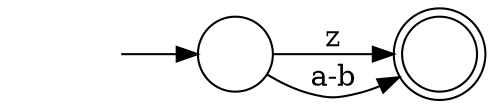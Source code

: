 digraph Automaton {
  rankdir = LR;
  0 [shape=circle,label=""];
  initial [shape=plaintext,label=""];
  initial -> 0
  0 -> 1 [label="z"]
  0 -> 1 [label="a-b"]
  1 [shape=doublecircle,label=""];
}
